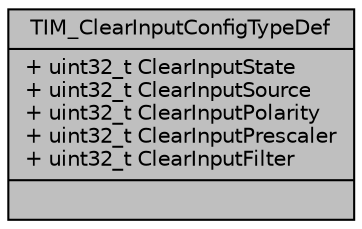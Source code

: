 digraph "TIM_ClearInputConfigTypeDef"
{
 // LATEX_PDF_SIZE
  edge [fontname="Helvetica",fontsize="10",labelfontname="Helvetica",labelfontsize="10"];
  node [fontname="Helvetica",fontsize="10",shape=record];
  Node1 [label="{TIM_ClearInputConfigTypeDef\n|+ uint32_t ClearInputState\l+ uint32_t ClearInputSource\l+ uint32_t ClearInputPolarity\l+ uint32_t ClearInputPrescaler\l+ uint32_t ClearInputFilter\l|}",height=0.2,width=0.4,color="black", fillcolor="grey75", style="filled", fontcolor="black",tooltip="TIM Clear Input Configuration Handle Structure definition."];
}
